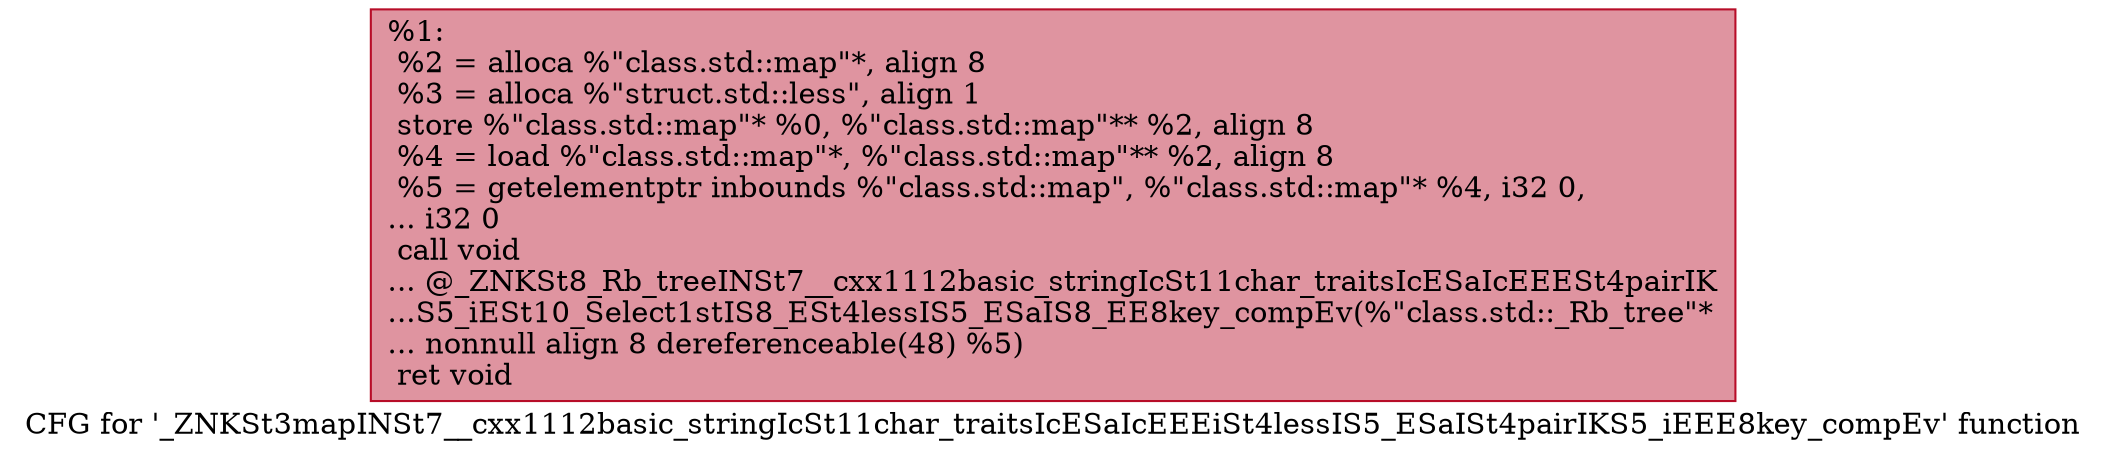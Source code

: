 digraph "CFG for '_ZNKSt3mapINSt7__cxx1112basic_stringIcSt11char_traitsIcESaIcEEEiSt4lessIS5_ESaISt4pairIKS5_iEEE8key_compEv' function" {
	label="CFG for '_ZNKSt3mapINSt7__cxx1112basic_stringIcSt11char_traitsIcESaIcEEEiSt4lessIS5_ESaISt4pairIKS5_iEEE8key_compEv' function";

	Node0x55a84683e9f0 [shape=record,color="#b70d28ff", style=filled, fillcolor="#b70d2870",label="{%1:\l  %2 = alloca %\"class.std::map\"*, align 8\l  %3 = alloca %\"struct.std::less\", align 1\l  store %\"class.std::map\"* %0, %\"class.std::map\"** %2, align 8\l  %4 = load %\"class.std::map\"*, %\"class.std::map\"** %2, align 8\l  %5 = getelementptr inbounds %\"class.std::map\", %\"class.std::map\"* %4, i32 0,\l... i32 0\l  call void\l... @_ZNKSt8_Rb_treeINSt7__cxx1112basic_stringIcSt11char_traitsIcESaIcEEESt4pairIK\l...S5_iESt10_Select1stIS8_ESt4lessIS5_ESaIS8_EE8key_compEv(%\"class.std::_Rb_tree\"*\l... nonnull align 8 dereferenceable(48) %5)\l  ret void\l}"];
}
